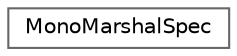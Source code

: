 digraph "Graphical Class Hierarchy"
{
 // LATEX_PDF_SIZE
  bgcolor="transparent";
  edge [fontname=Helvetica,fontsize=10,labelfontname=Helvetica,labelfontsize=10];
  node [fontname=Helvetica,fontsize=10,shape=box,height=0.2,width=0.4];
  rankdir="LR";
  Node0 [label="MonoMarshalSpec",height=0.2,width=0.4,color="grey40", fillcolor="white", style="filled",URL="$struct_mono_marshal_spec.html",tooltip=" "];
}
